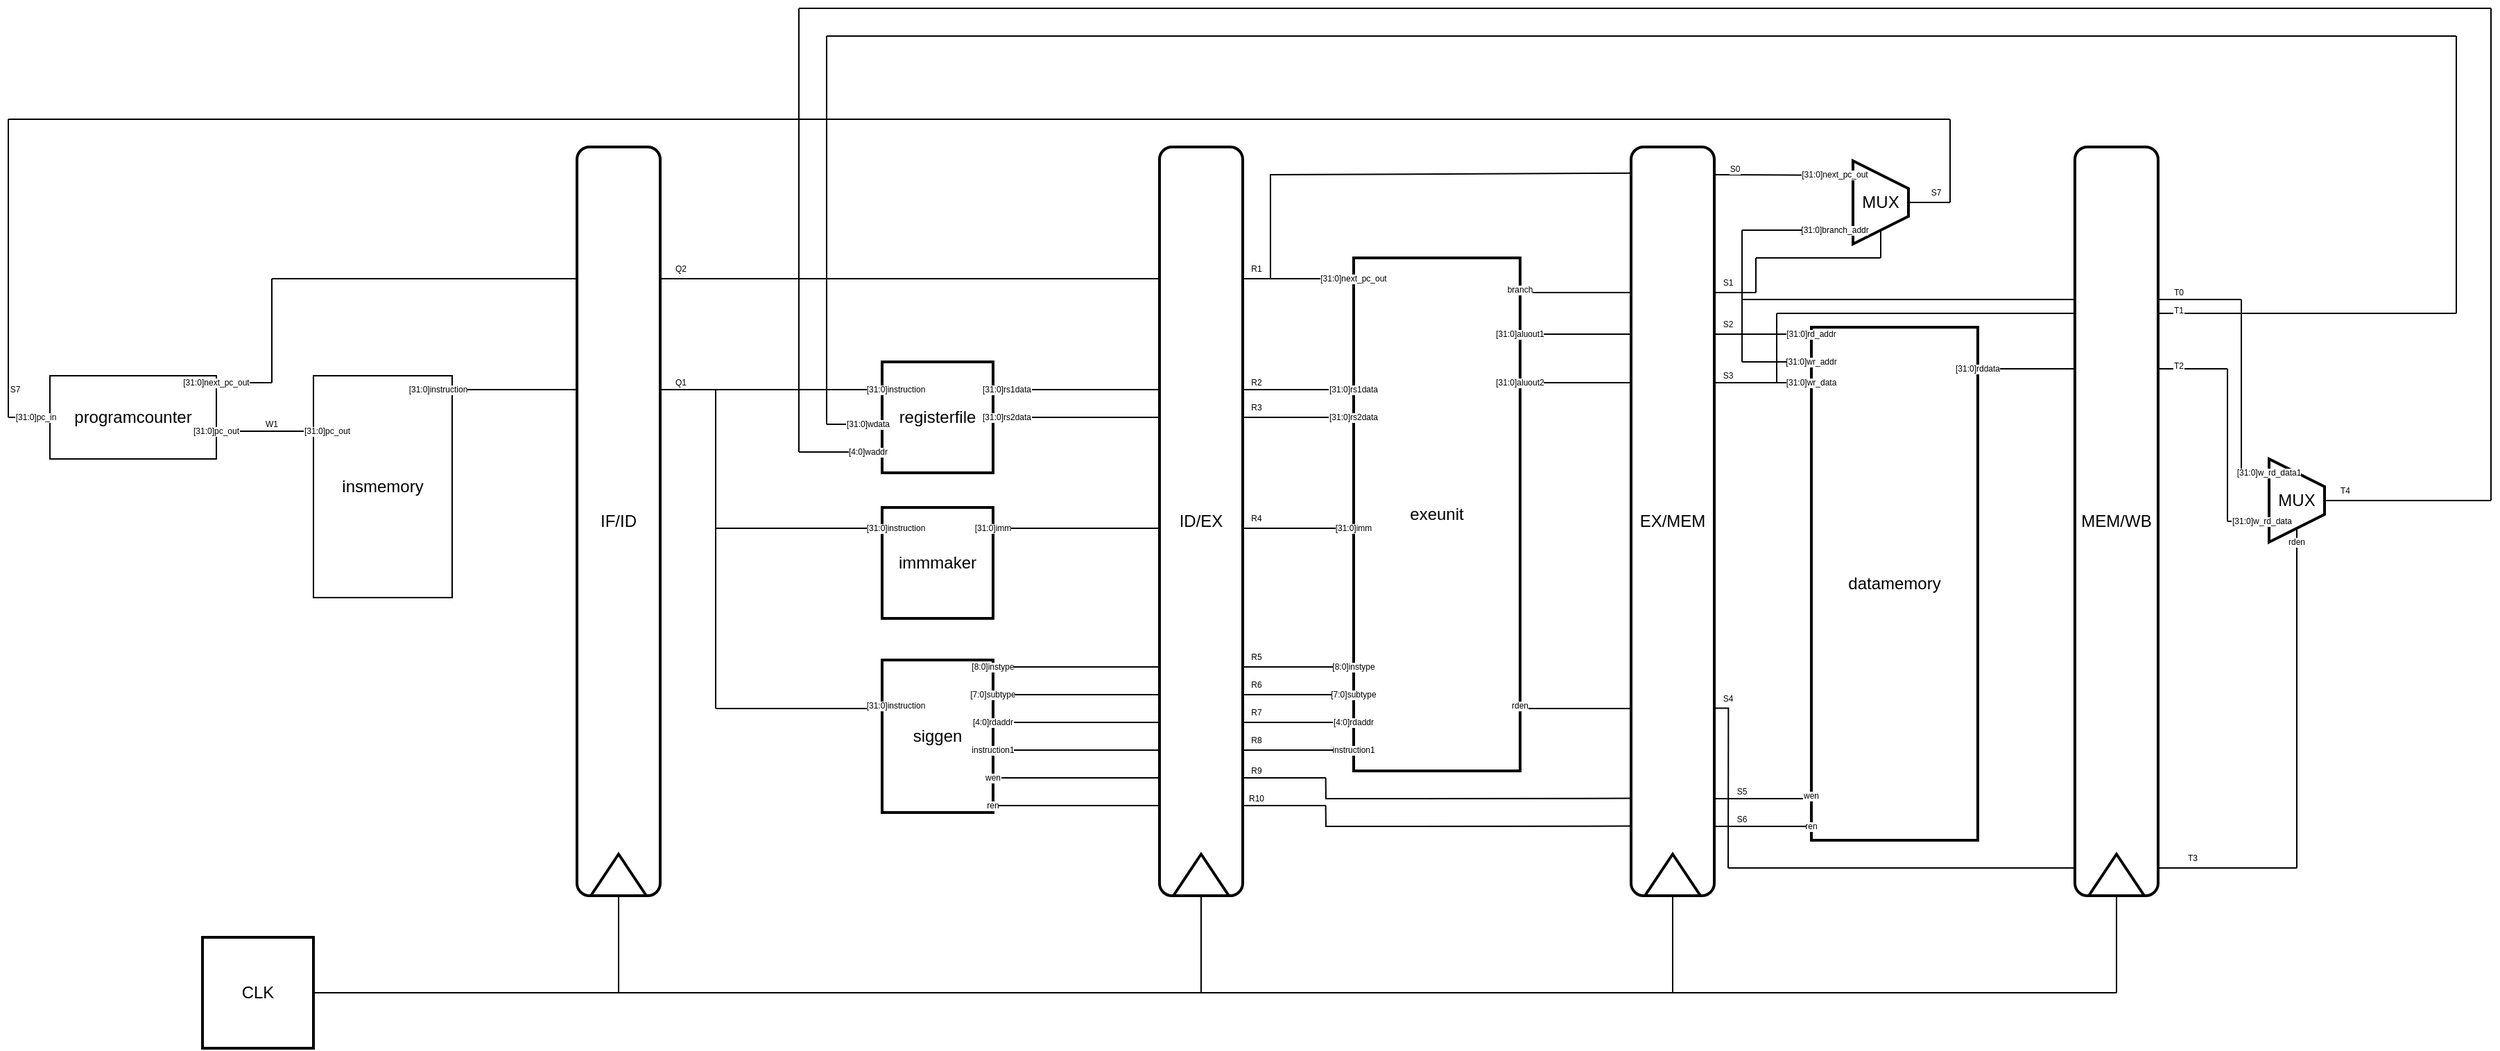 <mxfile version="20.7.4" type="device"><diagram id="2GiC504kd1G2Dmlm9Tv2" name="Page-1"><mxGraphModel dx="1728" dy="908" grid="1" gridSize="10" guides="1" tooltips="1" connect="1" arrows="1" fold="1" page="1" pageScale="1" pageWidth="827" pageHeight="1169" math="0" shadow="0"><root><mxCell id="0"/><mxCell id="1" parent="0"/><mxCell id="oEzFIMPD4CBRq6e0Za4C-1" value="programcounter" style="rounded=0;whiteSpace=wrap;html=1;" parent="1" vertex="1"><mxGeometry x="-480" y="525" width="120" height="60" as="geometry"/></mxCell><mxCell id="oEzFIMPD4CBRq6e0Za4C-5" value="insmemory" style="rounded=0;whiteSpace=wrap;html=1;" parent="1" vertex="1"><mxGeometry x="-290" y="525" width="100" height="160" as="geometry"/></mxCell><mxCell id="oEzFIMPD4CBRq6e0Za4C-10" value="" style="line;strokeWidth=1;html=1;" parent="1" vertex="1"><mxGeometry x="-40" y="530" width="160" height="10" as="geometry"/></mxCell><mxCell id="oEzFIMPD4CBRq6e0Za4C-23" value="" style="line;strokeWidth=1;html=1;" parent="1" vertex="1"><mxGeometry x="-360" y="560" width="70" height="10" as="geometry"/></mxCell><mxCell id="oEzFIMPD4CBRq6e0Za4C-24" value="" style="line;strokeWidth=1;html=1;" parent="1" vertex="1"><mxGeometry x="-190" y="530" width="90" height="10" as="geometry"/></mxCell><mxCell id="oEzFIMPD4CBRq6e0Za4C-27" value="" style="endArrow=none;html=1;rounded=0;fontFamily=Helvetica;fontSize=12;fontColor=default;entryX=0.25;entryY=0.5;entryDx=0;entryDy=0;entryPerimeter=0;exitX=0;exitY=0.5;exitDx=0;exitDy=0;exitPerimeter=0;" parent="1" source="oEzFIMPD4CBRq6e0Za4C-30" target="oEzFIMPD4CBRq6e0Za4C-10" edge="1"><mxGeometry width="50" height="50" relative="1" as="geometry"><mxPoint y="760" as="sourcePoint"/><mxPoint x="120" y="570" as="targetPoint"/><Array as="points"><mxPoint y="580"/></Array></mxGeometry></mxCell><mxCell id="oEzFIMPD4CBRq6e0Za4C-29" value="" style="line;strokeWidth=1;html=1;" parent="1" vertex="1"><mxGeometry y="630" width="120" height="10" as="geometry"/></mxCell><mxCell id="oEzFIMPD4CBRq6e0Za4C-30" value="" style="line;strokeWidth=1;html=1;" parent="1" vertex="1"><mxGeometry y="760" width="120" height="10" as="geometry"/></mxCell><mxCell id="oEzFIMPD4CBRq6e0Za4C-31" value="registerfile" style="whiteSpace=wrap;html=1;aspect=fixed;labelBackgroundColor=default;strokeColor=default;strokeWidth=2;fontFamily=Helvetica;fontSize=12;fontColor=default;fillColor=default;" parent="1" vertex="1"><mxGeometry x="120" y="515" width="80" height="80" as="geometry"/></mxCell><mxCell id="oEzFIMPD4CBRq6e0Za4C-32" value="immmaker" style="whiteSpace=wrap;html=1;aspect=fixed;labelBackgroundColor=default;strokeColor=default;strokeWidth=2;fontFamily=Helvetica;fontSize=12;fontColor=default;fillColor=default;" parent="1" vertex="1"><mxGeometry x="120" y="620" width="80" height="80" as="geometry"/></mxCell><mxCell id="oEzFIMPD4CBRq6e0Za4C-35" value="" style="line;strokeWidth=1;html=1;" parent="1" vertex="1"><mxGeometry x="200" y="530" width="120" height="10" as="geometry"/></mxCell><mxCell id="oEzFIMPD4CBRq6e0Za4C-36" value="" style="line;strokeWidth=1;html=1;" parent="1" vertex="1"><mxGeometry x="200" y="550" width="120" height="10" as="geometry"/></mxCell><mxCell id="oEzFIMPD4CBRq6e0Za4C-37" value="" style="line;strokeWidth=1;html=1;" parent="1" vertex="1"><mxGeometry x="200" y="630" width="120" height="10" as="geometry"/></mxCell><mxCell id="oEzFIMPD4CBRq6e0Za4C-38" value="" style="line;strokeWidth=1;html=1;" parent="1" vertex="1"><mxGeometry x="200" y="730" width="120" height="10" as="geometry"/></mxCell><mxCell id="oEzFIMPD4CBRq6e0Za4C-39" value="" style="line;strokeWidth=1;html=1;" parent="1" vertex="1"><mxGeometry x="200" y="750" width="120" height="10" as="geometry"/></mxCell><mxCell id="oEzFIMPD4CBRq6e0Za4C-40" value="" style="line;strokeWidth=1;html=1;" parent="1" vertex="1"><mxGeometry x="200" y="770" width="120" height="10" as="geometry"/></mxCell><mxCell id="oEzFIMPD4CBRq6e0Za4C-41" value="" style="line;strokeWidth=1;html=1;" parent="1" vertex="1"><mxGeometry x="200" y="790" width="120" height="10" as="geometry"/></mxCell><mxCell id="oEzFIMPD4CBRq6e0Za4C-42" value="" style="line;strokeWidth=1;html=1;" parent="1" vertex="1"><mxGeometry x="200" y="810" width="120" height="10" as="geometry"/></mxCell><mxCell id="oEzFIMPD4CBRq6e0Za4C-43" value="" style="line;strokeWidth=1;html=1;" parent="1" vertex="1"><mxGeometry x="200" y="830" width="120" height="10" as="geometry"/></mxCell><mxCell id="oEzFIMPD4CBRq6e0Za4C-44" value="siggen" style="rounded=0;whiteSpace=wrap;html=1;labelBackgroundColor=default;strokeColor=default;strokeWidth=2;fontFamily=Helvetica;fontSize=12;fontColor=default;fillColor=default;" parent="1" vertex="1"><mxGeometry x="120" y="730" width="80" height="110" as="geometry"/></mxCell><mxCell id="oEzFIMPD4CBRq6e0Za4C-45" value="" style="endArrow=none;html=1;rounded=0;fontFamily=Helvetica;fontSize=12;fontColor=default;entryX=0.25;entryY=0.5;entryDx=0;entryDy=0;entryPerimeter=0;" parent="1" edge="1"><mxGeometry x="0.733" y="60" width="50" height="50" relative="1" as="geometry"><mxPoint x="-320" y="530" as="sourcePoint"/><mxPoint x="-320" y="455" as="targetPoint"/><Array as="points"><mxPoint x="-320" y="500"/></Array><mxPoint as="offset"/></mxGeometry></mxCell><mxCell id="oEzFIMPD4CBRq6e0Za4C-48" value="" style="line;strokeWidth=1;html=1;labelBackgroundColor=default;strokeColor=default;fontFamily=Helvetica;fontSize=12;fontColor=default;fillColor=default;" parent="1" vertex="1"><mxGeometry x="-360" y="525" width="40" height="10" as="geometry"/></mxCell><mxCell id="oEzFIMPD4CBRq6e0Za4C-49" value="" style="line;strokeWidth=1;html=1;labelBackgroundColor=default;strokeColor=default;fontFamily=Helvetica;fontSize=12;fontColor=default;fillColor=default;" parent="1" vertex="1"><mxGeometry x="-320" y="450" width="220" height="10" as="geometry"/></mxCell><mxCell id="oEzFIMPD4CBRq6e0Za4C-50" value="IF/ID" style="rounded=1;whiteSpace=wrap;html=1;labelBackgroundColor=default;strokeColor=default;strokeWidth=2;fontFamily=Helvetica;fontSize=12;fontColor=default;fillColor=default;" parent="1" vertex="1"><mxGeometry x="-100" y="360" width="60" height="540" as="geometry"/></mxCell><mxCell id="oEzFIMPD4CBRq6e0Za4C-51" value="ID/EX" style="rounded=1;whiteSpace=wrap;html=1;labelBackgroundColor=default;strokeColor=default;strokeWidth=2;fontFamily=Helvetica;fontSize=12;fontColor=default;fillColor=default;" parent="1" vertex="1"><mxGeometry x="320" y="360" width="60" height="540" as="geometry"/></mxCell><mxCell id="oEzFIMPD4CBRq6e0Za4C-52" value="" style="line;strokeWidth=1;html=1;" parent="1" vertex="1"><mxGeometry x="-40" y="450" width="360" height="10" as="geometry"/></mxCell><mxCell id="oEzFIMPD4CBRq6e0Za4C-53" value="exeunit" style="rounded=0;whiteSpace=wrap;html=1;labelBackgroundColor=default;strokeColor=default;strokeWidth=2;fontFamily=Helvetica;fontSize=12;fontColor=default;fillColor=default;" parent="1" vertex="1"><mxGeometry x="460" y="440" width="120" height="370" as="geometry"/></mxCell><mxCell id="oEzFIMPD4CBRq6e0Za4C-54" value="" style="line;strokeWidth=1;html=1;labelBackgroundColor=default;strokeColor=default;fontFamily=Helvetica;fontSize=12;fontColor=default;fillColor=default;" parent="1" vertex="1"><mxGeometry x="380" y="530" width="80" height="10" as="geometry"/></mxCell><mxCell id="oEzFIMPD4CBRq6e0Za4C-55" value="" style="line;strokeWidth=1;html=1;labelBackgroundColor=default;strokeColor=default;fontFamily=Helvetica;fontSize=12;fontColor=default;fillColor=default;" parent="1" vertex="1"><mxGeometry x="380" y="550" width="80" height="10" as="geometry"/></mxCell><mxCell id="oEzFIMPD4CBRq6e0Za4C-56" value="" style="line;strokeWidth=1;html=1;labelBackgroundColor=default;strokeColor=default;fontFamily=Helvetica;fontSize=12;fontColor=default;fillColor=default;" parent="1" vertex="1"><mxGeometry x="380" y="630" width="80" height="10" as="geometry"/></mxCell><mxCell id="oEzFIMPD4CBRq6e0Za4C-57" value="" style="line;strokeWidth=1;html=1;labelBackgroundColor=default;strokeColor=default;fontFamily=Helvetica;fontSize=12;fontColor=default;fillColor=default;" parent="1" vertex="1"><mxGeometry x="380" y="730" width="80" height="10" as="geometry"/></mxCell><mxCell id="oEzFIMPD4CBRq6e0Za4C-58" value="" style="line;strokeWidth=1;html=1;labelBackgroundColor=default;strokeColor=default;fontFamily=Helvetica;fontSize=12;fontColor=default;fillColor=default;" parent="1" vertex="1"><mxGeometry x="380" y="750" width="80" height="10" as="geometry"/></mxCell><mxCell id="oEzFIMPD4CBRq6e0Za4C-59" value="" style="line;strokeWidth=1;html=1;labelBackgroundColor=default;strokeColor=default;fontFamily=Helvetica;fontSize=12;fontColor=default;fillColor=default;" parent="1" vertex="1"><mxGeometry x="380" y="770" width="80" height="10" as="geometry"/></mxCell><mxCell id="oEzFIMPD4CBRq6e0Za4C-60" value="" style="line;strokeWidth=1;html=1;labelBackgroundColor=default;strokeColor=default;fontFamily=Helvetica;fontSize=12;fontColor=default;fillColor=default;" parent="1" vertex="1"><mxGeometry x="380" y="790" width="80" height="10" as="geometry"/></mxCell><mxCell id="oEzFIMPD4CBRq6e0Za4C-79" value="" style="line;strokeWidth=1;html=1;labelBackgroundColor=default;strokeColor=default;fontFamily=Helvetica;fontSize=12;fontColor=default;fillColor=default;" parent="1" vertex="1"><mxGeometry x="380" y="450" width="80" height="10" as="geometry"/></mxCell><mxCell id="oEzFIMPD4CBRq6e0Za4C-80" value="" style="endArrow=none;html=1;rounded=0;fontFamily=Helvetica;fontSize=12;fontColor=default;exitX=0.25;exitY=0.5;exitDx=0;exitDy=0;exitPerimeter=0;entryX=-0.002;entryY=0.035;entryDx=0;entryDy=0;entryPerimeter=0;" parent="1" source="oEzFIMPD4CBRq6e0Za4C-79" target="oEzFIMPD4CBRq6e0Za4C-82" edge="1"><mxGeometry x="-0.067" y="10" width="50" height="50" relative="1" as="geometry"><mxPoint x="400" y="450" as="sourcePoint"/><mxPoint x="640" y="380" as="targetPoint"/><Array as="points"><mxPoint x="400" y="380"/></Array><mxPoint as="offset"/></mxGeometry></mxCell><mxCell id="oEzFIMPD4CBRq6e0Za4C-82" value="EX/MEM" style="rounded=1;whiteSpace=wrap;html=1;labelBackgroundColor=default;strokeColor=default;strokeWidth=2;fontFamily=Helvetica;fontSize=12;fontColor=default;fillColor=default;" parent="1" vertex="1"><mxGeometry x="660" y="360" width="60" height="540" as="geometry"/></mxCell><mxCell id="oEzFIMPD4CBRq6e0Za4C-83" value="" style="line;strokeWidth=1;html=1;labelBackgroundColor=default;strokeColor=default;fontFamily=Helvetica;fontSize=12;fontColor=default;fillColor=default;" parent="1" vertex="1"><mxGeometry x="580" y="460" width="80" height="10" as="geometry"/></mxCell><mxCell id="oEzFIMPD4CBRq6e0Za4C-84" value="" style="line;strokeWidth=1;html=1;labelBackgroundColor=default;strokeColor=default;fontFamily=Helvetica;fontSize=12;fontColor=default;fillColor=default;" parent="1" vertex="1"><mxGeometry x="580" y="490" width="80" height="10" as="geometry"/></mxCell><mxCell id="oEzFIMPD4CBRq6e0Za4C-85" value="" style="line;strokeWidth=1;html=1;labelBackgroundColor=default;strokeColor=default;fontFamily=Helvetica;fontSize=12;fontColor=default;fillColor=default;" parent="1" vertex="1"><mxGeometry x="580" y="525" width="80" height="10" as="geometry"/></mxCell><mxCell id="oEzFIMPD4CBRq6e0Za4C-86" value="" style="line;strokeWidth=1;html=1;labelBackgroundColor=default;strokeColor=default;fontFamily=Helvetica;fontSize=12;fontColor=default;fillColor=default;" parent="1" vertex="1"><mxGeometry x="580" y="760" width="80" height="10" as="geometry"/></mxCell><mxCell id="oEzFIMPD4CBRq6e0Za4C-87" value="datamemory" style="rounded=0;whiteSpace=wrap;html=1;labelBackgroundColor=default;strokeColor=default;strokeWidth=2;fontFamily=Helvetica;fontSize=12;fontColor=default;fillColor=default;" parent="1" vertex="1"><mxGeometry x="790" y="490" width="120" height="370" as="geometry"/></mxCell><mxCell id="oEzFIMPD4CBRq6e0Za4C-91" value="" style="edgeStyle=none;shape=connector;rounded=0;orthogonalLoop=1;jettySize=auto;html=1;labelBackgroundColor=default;strokeColor=default;fontFamily=Helvetica;fontSize=12;fontColor=default;endArrow=none;exitX=0.997;exitY=0.5;exitDx=0;exitDy=0;exitPerimeter=0;entryX=0;entryY=0.87;entryDx=0;entryDy=0;entryPerimeter=0;" parent="1" source="oEzFIMPD4CBRq6e0Za4C-90" target="oEzFIMPD4CBRq6e0Za4C-82" edge="1"><mxGeometry relative="1" as="geometry"><mxPoint x="480" y="840" as="targetPoint"/><Array as="points"><mxPoint x="440" y="830"/></Array></mxGeometry></mxCell><mxCell id="oEzFIMPD4CBRq6e0Za4C-90" value="" style="line;strokeWidth=1;html=1;" parent="1" vertex="1"><mxGeometry x="380" y="810" width="60" height="10" as="geometry"/></mxCell><mxCell id="oEzFIMPD4CBRq6e0Za4C-94" value="" style="edgeStyle=none;shape=connector;rounded=0;orthogonalLoop=1;jettySize=auto;html=1;labelBackgroundColor=default;strokeColor=default;fontFamily=Helvetica;fontSize=12;fontColor=default;endArrow=none;exitX=0.997;exitY=0.5;exitDx=0;exitDy=0;exitPerimeter=0;entryX=0;entryY=0.87;entryDx=0;entryDy=0;entryPerimeter=0;" parent="1" source="oEzFIMPD4CBRq6e0Za4C-95" edge="1"><mxGeometry relative="1" as="geometry"><mxPoint x="660" y="849.8" as="targetPoint"/><Array as="points"><mxPoint x="440" y="850"/></Array></mxGeometry></mxCell><mxCell id="oEzFIMPD4CBRq6e0Za4C-95" value="" style="line;strokeWidth=1;html=1;" parent="1" vertex="1"><mxGeometry x="380" y="830" width="60" height="10" as="geometry"/></mxCell><mxCell id="oEzFIMPD4CBRq6e0Za4C-97" value="" style="edgeStyle=none;shape=connector;rounded=0;orthogonalLoop=1;jettySize=auto;html=1;labelBackgroundColor=default;strokeColor=default;fontFamily=Helvetica;fontSize=12;fontColor=default;endArrow=none;" parent="1" edge="1"><mxGeometry relative="1" as="geometry"><mxPoint x="720" y="830" as="sourcePoint"/><mxPoint x="790" y="830" as="targetPoint"/><Array as="points"><mxPoint x="730.18" y="830"/></Array></mxGeometry></mxCell><mxCell id="oEzFIMPD4CBRq6e0Za4C-98" value="" style="edgeStyle=none;shape=connector;rounded=0;orthogonalLoop=1;jettySize=auto;html=1;labelBackgroundColor=default;strokeColor=default;fontFamily=Helvetica;fontSize=12;fontColor=default;endArrow=none;" parent="1" edge="1"><mxGeometry relative="1" as="geometry"><mxPoint x="720" y="850" as="sourcePoint"/><mxPoint x="790" y="850" as="targetPoint"/><Array as="points"><mxPoint x="730.18" y="850"/></Array></mxGeometry></mxCell><mxCell id="oEzFIMPD4CBRq6e0Za4C-101" value="MUX" style="shape=trapezoid;perimeter=trapezoidPerimeter;whiteSpace=wrap;html=1;fixedSize=1;labelBackgroundColor=default;strokeColor=default;strokeWidth=2;fontFamily=Helvetica;fontSize=12;fontColor=default;fillColor=default;flipV=0;flipH=1;direction=north;" parent="1" vertex="1"><mxGeometry x="820" y="370" width="40" height="60" as="geometry"/></mxCell><mxCell id="oEzFIMPD4CBRq6e0Za4C-103" value="" style="endArrow=none;html=1;rounded=0;fontFamily=Helvetica;fontSize=12;fontColor=default;entryX=0.25;entryY=0.5;entryDx=0;entryDy=0;entryPerimeter=0;" parent="1" edge="1"><mxGeometry width="50" height="50" relative="1" as="geometry"><mxPoint x="580" y="665" as="sourcePoint"/><mxPoint x="580" y="590" as="targetPoint"/><Array as="points"><mxPoint x="580" y="635"/></Array></mxGeometry></mxCell><mxCell id="oEzFIMPD4CBRq6e0Za4C-104" value="" style="endArrow=none;html=1;rounded=0;labelBackgroundColor=default;strokeColor=default;fontFamily=Helvetica;fontSize=12;fontColor=default;shape=connector;entryX=0.825;entryY=1.002;entryDx=0;entryDy=0;entryPerimeter=0;" parent="1" target="oEzFIMPD4CBRq6e0Za4C-101" edge="1"><mxGeometry width="50" height="50" relative="1" as="geometry"><mxPoint x="720" y="380" as="sourcePoint"/><mxPoint x="770" y="330" as="targetPoint"/></mxGeometry></mxCell><mxCell id="oEzFIMPD4CBRq6e0Za4C-108" value="" style="line;strokeWidth=1;html=1;labelBackgroundColor=default;strokeColor=default;fontFamily=Helvetica;fontSize=12;fontColor=default;fillColor=default;" parent="1" vertex="1"><mxGeometry x="720" y="460" width="30" height="10" as="geometry"/></mxCell><mxCell id="oEzFIMPD4CBRq6e0Za4C-109" value="" style="line;strokeWidth=1;direction=south;html=1;labelBackgroundColor=default;strokeColor=default;fontFamily=Helvetica;fontSize=12;fontColor=default;fillColor=default;" parent="1" vertex="1"><mxGeometry x="745" y="440" width="10" height="25" as="geometry"/></mxCell><mxCell id="oEzFIMPD4CBRq6e0Za4C-110" value="" style="line;strokeWidth=1;html=1;labelBackgroundColor=default;strokeColor=default;fontFamily=Helvetica;fontSize=12;fontColor=default;fillColor=default;" parent="1" vertex="1"><mxGeometry x="750" y="435" width="90" height="10" as="geometry"/></mxCell><mxCell id="oEzFIMPD4CBRq6e0Za4C-111" value="" style="line;strokeWidth=1;direction=south;html=1;labelBackgroundColor=default;strokeColor=default;fontFamily=Helvetica;fontSize=12;fontColor=default;fillColor=default;" parent="1" vertex="1"><mxGeometry x="835" y="420" width="10" height="20" as="geometry"/></mxCell><mxCell id="oEzFIMPD4CBRq6e0Za4C-112" value="" style="line;strokeWidth=1;html=1;labelBackgroundColor=default;strokeColor=default;fontFamily=Helvetica;fontSize=12;fontColor=default;fillColor=default;" parent="1" vertex="1"><mxGeometry x="720" y="490" width="20" height="10" as="geometry"/></mxCell><mxCell id="oEzFIMPD4CBRq6e0Za4C-113" value="" style="line;strokeWidth=1;direction=south;html=1;labelBackgroundColor=default;strokeColor=default;fontFamily=Helvetica;fontSize=12;fontColor=default;fillColor=default;" parent="1" vertex="1"><mxGeometry x="735" y="420" width="10" height="75" as="geometry"/></mxCell><mxCell id="oEzFIMPD4CBRq6e0Za4C-114" value="" style="line;strokeWidth=1;html=1;labelBackgroundColor=default;strokeColor=default;fontFamily=Helvetica;fontSize=12;fontColor=default;fillColor=default;" parent="1" vertex="1"><mxGeometry x="740" y="415" width="80" height="10" as="geometry"/></mxCell><mxCell id="oEzFIMPD4CBRq6e0Za4C-116" value="" style="line;strokeWidth=1;html=1;labelBackgroundColor=default;strokeColor=default;fontFamily=Helvetica;fontSize=12;fontColor=default;fillColor=default;" parent="1" vertex="1"><mxGeometry x="860" y="395" width="30" height="10" as="geometry"/></mxCell><mxCell id="oEzFIMPD4CBRq6e0Za4C-117" value="" style="line;strokeWidth=1;direction=south;html=1;labelBackgroundColor=default;strokeColor=default;fontFamily=Helvetica;fontSize=12;fontColor=default;fillColor=default;" parent="1" vertex="1"><mxGeometry x="885" y="340" width="10" height="60" as="geometry"/></mxCell><mxCell id="oEzFIMPD4CBRq6e0Za4C-118" value="" style="line;strokeWidth=1;html=1;labelBackgroundColor=default;strokeColor=default;fontFamily=Helvetica;fontSize=12;fontColor=default;fillColor=default;" parent="1" vertex="1"><mxGeometry x="-510" y="335" width="1400" height="10" as="geometry"/></mxCell><mxCell id="oEzFIMPD4CBRq6e0Za4C-119" value="" style="line;strokeWidth=1;direction=south;html=1;labelBackgroundColor=default;strokeColor=default;fontFamily=Helvetica;fontSize=12;fontColor=default;fillColor=default;" parent="1" vertex="1"><mxGeometry x="-515" y="340" width="10" height="215" as="geometry"/></mxCell><mxCell id="oEzFIMPD4CBRq6e0Za4C-120" value="" style="line;strokeWidth=1;html=1;labelBackgroundColor=default;strokeColor=default;fontFamily=Helvetica;fontSize=12;fontColor=default;fillColor=default;" parent="1" vertex="1"><mxGeometry x="-510" y="550" width="30" height="10" as="geometry"/></mxCell><mxCell id="oEzFIMPD4CBRq6e0Za4C-121" value="" style="line;strokeWidth=1;html=1;labelBackgroundColor=default;strokeColor=default;fontFamily=Helvetica;fontSize=12;fontColor=default;fillColor=default;" parent="1" vertex="1"><mxGeometry x="740" y="490" width="50" height="10" as="geometry"/></mxCell><mxCell id="oEzFIMPD4CBRq6e0Za4C-124" value="MEM/WB" style="rounded=1;whiteSpace=wrap;html=1;labelBackgroundColor=default;strokeColor=default;strokeWidth=2;fontFamily=Helvetica;fontSize=12;fontColor=default;fillColor=default;" parent="1" vertex="1"><mxGeometry x="980" y="360" width="60" height="540" as="geometry"/></mxCell><mxCell id="oEzFIMPD4CBRq6e0Za4C-125" value="" style="line;strokeWidth=1;html=1;labelBackgroundColor=default;strokeColor=default;fontFamily=Helvetica;fontSize=12;fontColor=default;fillColor=default;" parent="1" vertex="1"><mxGeometry x="740" y="465" width="240" height="10" as="geometry"/></mxCell><mxCell id="oEzFIMPD4CBRq6e0Za4C-126" value="" style="line;strokeWidth=1;direction=south;html=1;labelBackgroundColor=default;strokeColor=default;fontFamily=Helvetica;fontSize=12;fontColor=default;fillColor=default;" parent="1" vertex="1"><mxGeometry x="760" y="480" width="10" height="50" as="geometry"/></mxCell><mxCell id="oEzFIMPD4CBRq6e0Za4C-127" value="" style="line;strokeWidth=1;html=1;labelBackgroundColor=default;strokeColor=default;fontFamily=Helvetica;fontSize=12;fontColor=default;fillColor=default;" parent="1" vertex="1"><mxGeometry x="765" y="475" width="215" height="10" as="geometry"/></mxCell><mxCell id="oEzFIMPD4CBRq6e0Za4C-128" value="" style="line;strokeWidth=1;html=1;labelBackgroundColor=default;strokeColor=default;fontFamily=Helvetica;fontSize=12;fontColor=default;fillColor=default;" parent="1" vertex="1"><mxGeometry x="910" y="515" width="70" height="10" as="geometry"/></mxCell><mxCell id="oEzFIMPD4CBRq6e0Za4C-129" value="" style="edgeStyle=none;shape=connector;rounded=0;orthogonalLoop=1;jettySize=auto;html=1;labelBackgroundColor=default;strokeColor=default;fontFamily=Helvetica;fontSize=12;fontColor=default;endArrow=none;" parent="1" edge="1"><mxGeometry relative="1" as="geometry"><mxPoint x="720" y="764.71" as="sourcePoint"/><mxPoint x="730" y="880" as="targetPoint"/><Array as="points"><mxPoint x="730.18" y="764.71"/></Array></mxGeometry></mxCell><mxCell id="oEzFIMPD4CBRq6e0Za4C-130" value="" style="edgeStyle=none;shape=connector;rounded=0;orthogonalLoop=1;jettySize=auto;html=1;labelBackgroundColor=default;strokeColor=default;fontFamily=Helvetica;fontSize=12;fontColor=default;endArrow=none;entryX=0;entryY=0.963;entryDx=0;entryDy=0;entryPerimeter=0;" parent="1" target="oEzFIMPD4CBRq6e0Za4C-124" edge="1"><mxGeometry relative="1" as="geometry"><mxPoint x="729.91" y="880.0" as="sourcePoint"/><mxPoint x="900" y="880" as="targetPoint"/><Array as="points"><mxPoint x="740.09" y="880"/></Array></mxGeometry></mxCell><mxCell id="oEzFIMPD4CBRq6e0Za4C-131" value="MUX" style="shape=trapezoid;perimeter=trapezoidPerimeter;whiteSpace=wrap;html=1;fixedSize=1;labelBackgroundColor=default;strokeColor=default;strokeWidth=2;fontFamily=Helvetica;fontSize=12;fontColor=default;fillColor=default;flipV=0;flipH=1;direction=north;" parent="1" vertex="1"><mxGeometry x="1120" y="585" width="40" height="60" as="geometry"/></mxCell><mxCell id="oEzFIMPD4CBRq6e0Za4C-132" value="" style="line;strokeWidth=1;html=1;labelBackgroundColor=default;strokeColor=default;fontFamily=Helvetica;fontSize=12;fontColor=default;fillColor=default;" parent="1" vertex="1"><mxGeometry x="1040" y="875" width="100" height="10" as="geometry"/></mxCell><mxCell id="oEzFIMPD4CBRq6e0Za4C-133" value="" style="line;strokeWidth=1;direction=south;html=1;labelBackgroundColor=default;strokeColor=default;fontFamily=Helvetica;fontSize=12;fontColor=default;fillColor=default;" parent="1" vertex="1"><mxGeometry x="1135" y="635" width="10" height="245" as="geometry"/></mxCell><mxCell id="oEzFIMPD4CBRq6e0Za4C-134" value="" style="line;strokeWidth=1;html=1;labelBackgroundColor=default;strokeColor=default;fontFamily=Helvetica;fontSize=12;fontColor=default;fillColor=default;" parent="1" vertex="1"><mxGeometry x="1040" y="475" width="215" height="10" as="geometry"/></mxCell><mxCell id="oEzFIMPD4CBRq6e0Za4C-135" value="" style="line;strokeWidth=1;direction=south;html=1;labelBackgroundColor=default;strokeColor=default;fontFamily=Helvetica;fontSize=12;fontColor=default;fillColor=default;" parent="1" vertex="1"><mxGeometry x="1250" y="280" width="10" height="200" as="geometry"/></mxCell><mxCell id="oEzFIMPD4CBRq6e0Za4C-136" value="" style="line;strokeWidth=1;html=1;labelBackgroundColor=default;strokeColor=default;fontFamily=Helvetica;fontSize=12;fontColor=default;fillColor=default;" parent="1" vertex="1"><mxGeometry x="80" y="275" width="1175" height="10" as="geometry"/></mxCell><mxCell id="oEzFIMPD4CBRq6e0Za4C-137" value="" style="line;strokeWidth=1;direction=south;html=1;labelBackgroundColor=default;strokeColor=default;fontFamily=Helvetica;fontSize=12;fontColor=default;fillColor=default;" parent="1" vertex="1"><mxGeometry x="75" y="280" width="10" height="280" as="geometry"/></mxCell><mxCell id="oEzFIMPD4CBRq6e0Za4C-138" value="" style="line;strokeWidth=1;html=1;labelBackgroundColor=default;strokeColor=default;fontFamily=Helvetica;fontSize=12;fontColor=default;fillColor=default;" parent="1" vertex="1"><mxGeometry x="80" y="555" width="40" height="10" as="geometry"/></mxCell><mxCell id="oEzFIMPD4CBRq6e0Za4C-139" value="" style="line;strokeWidth=1;html=1;labelBackgroundColor=default;strokeColor=default;fontFamily=Helvetica;fontSize=12;fontColor=default;fillColor=default;" parent="1" vertex="1"><mxGeometry x="1040" y="515" width="50" height="10" as="geometry"/></mxCell><mxCell id="oEzFIMPD4CBRq6e0Za4C-140" value="" style="line;strokeWidth=1;direction=south;html=1;labelBackgroundColor=default;strokeColor=default;fontFamily=Helvetica;fontSize=12;fontColor=default;fillColor=default;" parent="1" vertex="1"><mxGeometry x="1085" y="520" width="10" height="110" as="geometry"/></mxCell><mxCell id="oEzFIMPD4CBRq6e0Za4C-141" value="" style="line;strokeWidth=1;html=1;labelBackgroundColor=default;strokeColor=default;fontFamily=Helvetica;fontSize=12;fontColor=default;fillColor=default;" parent="1" vertex="1"><mxGeometry x="1090" y="625" width="30" height="10" as="geometry"/></mxCell><mxCell id="oEzFIMPD4CBRq6e0Za4C-142" value="" style="line;strokeWidth=1;html=1;labelBackgroundColor=default;strokeColor=default;fontFamily=Helvetica;fontSize=12;fontColor=default;fillColor=default;" parent="1" vertex="1"><mxGeometry x="1040" y="465" width="60" height="10" as="geometry"/></mxCell><mxCell id="oEzFIMPD4CBRq6e0Za4C-143" value="" style="line;strokeWidth=1;direction=south;html=1;labelBackgroundColor=default;strokeColor=default;fontFamily=Helvetica;fontSize=12;fontColor=default;fillColor=default;" parent="1" vertex="1"><mxGeometry x="1095" y="470" width="10" height="125" as="geometry"/></mxCell><mxCell id="oEzFIMPD4CBRq6e0Za4C-144" value="" style="line;strokeWidth=1;html=1;labelBackgroundColor=default;strokeColor=default;fontFamily=Helvetica;fontSize=12;fontColor=default;fillColor=default;" parent="1" vertex="1"><mxGeometry x="1100" y="590" width="20" height="10" as="geometry"/></mxCell><mxCell id="oEzFIMPD4CBRq6e0Za4C-145" value="" style="line;strokeWidth=1;html=1;labelBackgroundColor=default;strokeColor=default;fontFamily=Helvetica;fontSize=12;fontColor=default;fillColor=default;" parent="1" vertex="1"><mxGeometry x="1160" y="610" width="120" height="10" as="geometry"/></mxCell><mxCell id="oEzFIMPD4CBRq6e0Za4C-146" value="" style="line;strokeWidth=1;direction=south;html=1;labelBackgroundColor=default;strokeColor=default;fontFamily=Helvetica;fontSize=12;fontColor=default;fillColor=default;" parent="1" vertex="1"><mxGeometry x="1275" y="260" width="10" height="355" as="geometry"/></mxCell><mxCell id="oEzFIMPD4CBRq6e0Za4C-147" value="" style="line;strokeWidth=1;html=1;labelBackgroundColor=default;strokeColor=default;fontFamily=Helvetica;fontSize=12;fontColor=default;fillColor=default;" parent="1" vertex="1"><mxGeometry x="60" y="255" width="1220" height="10" as="geometry"/></mxCell><mxCell id="oEzFIMPD4CBRq6e0Za4C-148" value="" style="line;strokeWidth=1;direction=south;html=1;labelBackgroundColor=default;strokeColor=default;fontFamily=Helvetica;fontSize=12;fontColor=default;fillColor=default;" parent="1" vertex="1"><mxGeometry x="55" y="260" width="10" height="320" as="geometry"/></mxCell><mxCell id="oEzFIMPD4CBRq6e0Za4C-149" value="" style="line;strokeWidth=1;html=1;labelBackgroundColor=default;strokeColor=default;fontFamily=Helvetica;fontSize=12;fontColor=default;fillColor=default;" parent="1" vertex="1"><mxGeometry x="60" y="575" width="60" height="10" as="geometry"/></mxCell><mxCell id="oEzFIMPD4CBRq6e0Za4C-151" value="" style="triangle;whiteSpace=wrap;html=1;labelBackgroundColor=default;strokeColor=default;strokeWidth=2;fontFamily=Helvetica;fontSize=12;fontColor=default;fillColor=default;direction=north;" parent="1" vertex="1"><mxGeometry x="-90" y="870" width="40" height="30" as="geometry"/></mxCell><mxCell id="oEzFIMPD4CBRq6e0Za4C-152" value="" style="triangle;whiteSpace=wrap;html=1;labelBackgroundColor=default;strokeColor=default;strokeWidth=2;fontFamily=Helvetica;fontSize=12;fontColor=default;fillColor=default;direction=north;" parent="1" vertex="1"><mxGeometry x="330" y="870" width="40" height="30" as="geometry"/></mxCell><mxCell id="oEzFIMPD4CBRq6e0Za4C-153" value="" style="triangle;whiteSpace=wrap;html=1;labelBackgroundColor=default;strokeColor=default;strokeWidth=2;fontFamily=Helvetica;fontSize=12;fontColor=default;fillColor=default;direction=north;" parent="1" vertex="1"><mxGeometry x="670" y="870" width="40" height="30" as="geometry"/></mxCell><mxCell id="oEzFIMPD4CBRq6e0Za4C-154" value="" style="triangle;whiteSpace=wrap;html=1;labelBackgroundColor=default;strokeColor=default;strokeWidth=2;fontFamily=Helvetica;fontSize=12;fontColor=default;fillColor=default;direction=north;" parent="1" vertex="1"><mxGeometry x="990" y="870" width="40" height="30" as="geometry"/></mxCell><mxCell id="oEzFIMPD4CBRq6e0Za4C-156" value="[31:0]instruction" style="text;html=1;strokeColor=none;fillColor=none;align=center;verticalAlign=middle;whiteSpace=wrap;rounded=0;labelBackgroundColor=default;strokeWidth=2;fontFamily=Helvetica;fontSize=6;fontColor=default;" parent="1" vertex="1"><mxGeometry x="-220" y="527.5" width="40" height="15" as="geometry"/></mxCell><mxCell id="oEzFIMPD4CBRq6e0Za4C-157" value="[31:0]pc_out" style="text;html=1;strokeColor=none;fillColor=none;align=center;verticalAlign=middle;whiteSpace=wrap;rounded=0;labelBackgroundColor=default;strokeWidth=1;fontFamily=Helvetica;fontSize=6;fontColor=default;" parent="1" vertex="1"><mxGeometry x="-300" y="555" width="40" height="20" as="geometry"/></mxCell><mxCell id="oEzFIMPD4CBRq6e0Za4C-158" value="[31:0]instruction" style="text;html=1;strokeColor=none;fillColor=none;align=center;verticalAlign=middle;whiteSpace=wrap;rounded=0;labelBackgroundColor=default;strokeWidth=2;fontFamily=Helvetica;fontSize=6;fontColor=default;" parent="1" vertex="1"><mxGeometry x="110" y="527.5" width="40" height="15" as="geometry"/></mxCell><mxCell id="oEzFIMPD4CBRq6e0Za4C-159" value="[31:0]instruction" style="text;html=1;strokeColor=none;fillColor=none;align=center;verticalAlign=middle;whiteSpace=wrap;rounded=0;labelBackgroundColor=default;strokeWidth=2;fontFamily=Helvetica;fontSize=6;fontColor=default;" parent="1" vertex="1"><mxGeometry x="110" y="627.5" width="40" height="15" as="geometry"/></mxCell><mxCell id="oEzFIMPD4CBRq6e0Za4C-160" value="[31:0]instruction" style="text;html=1;strokeColor=none;fillColor=none;align=center;verticalAlign=middle;whiteSpace=wrap;rounded=0;labelBackgroundColor=default;strokeWidth=2;fontFamily=Helvetica;fontSize=6;fontColor=default;" parent="1" vertex="1"><mxGeometry x="110" y="755" width="40" height="15" as="geometry"/></mxCell><mxCell id="oEzFIMPD4CBRq6e0Za4C-161" value="[31:0]rs1data" style="text;html=1;strokeColor=none;fillColor=none;align=center;verticalAlign=middle;whiteSpace=wrap;rounded=0;labelBackgroundColor=default;strokeWidth=2;fontFamily=Helvetica;fontSize=6;fontColor=default;" parent="1" vertex="1"><mxGeometry x="190" y="527.5" width="40" height="15" as="geometry"/></mxCell><mxCell id="oEzFIMPD4CBRq6e0Za4C-162" value="[31:0]rs2data" style="text;html=1;strokeColor=none;fillColor=none;align=center;verticalAlign=middle;whiteSpace=wrap;rounded=0;labelBackgroundColor=default;strokeWidth=2;fontFamily=Helvetica;fontSize=6;fontColor=default;" parent="1" vertex="1"><mxGeometry x="190" y="547.5" width="40" height="15" as="geometry"/></mxCell><mxCell id="oEzFIMPD4CBRq6e0Za4C-163" value="[31:0]imm" style="text;html=1;strokeColor=none;fillColor=none;align=center;verticalAlign=middle;whiteSpace=wrap;rounded=0;labelBackgroundColor=default;strokeWidth=2;fontFamily=Helvetica;fontSize=6;fontColor=default;" parent="1" vertex="1"><mxGeometry x="180" y="627.5" width="40" height="15" as="geometry"/></mxCell><mxCell id="oEzFIMPD4CBRq6e0Za4C-164" value="[31:0]rs1data" style="text;html=1;strokeColor=none;fillColor=none;align=center;verticalAlign=middle;whiteSpace=wrap;rounded=0;labelBackgroundColor=default;strokeWidth=2;fontFamily=Helvetica;fontSize=6;fontColor=default;" parent="1" vertex="1"><mxGeometry x="440" y="527.5" width="40" height="15" as="geometry"/></mxCell><mxCell id="oEzFIMPD4CBRq6e0Za4C-165" value="[31:0]rs2data" style="text;html=1;strokeColor=none;fillColor=none;align=center;verticalAlign=middle;whiteSpace=wrap;rounded=0;labelBackgroundColor=default;strokeWidth=2;fontFamily=Helvetica;fontSize=6;fontColor=default;" parent="1" vertex="1"><mxGeometry x="440" y="547.5" width="40" height="15" as="geometry"/></mxCell><mxCell id="oEzFIMPD4CBRq6e0Za4C-166" value="[31:0]imm" style="text;html=1;strokeColor=none;fillColor=none;align=center;verticalAlign=middle;whiteSpace=wrap;rounded=0;labelBackgroundColor=default;strokeWidth=2;fontFamily=Helvetica;fontSize=6;fontColor=default;" parent="1" vertex="1"><mxGeometry x="440" y="627.5" width="40" height="15" as="geometry"/></mxCell><mxCell id="oEzFIMPD4CBRq6e0Za4C-167" value="[8:0]instype" style="text;html=1;strokeColor=none;fillColor=none;align=center;verticalAlign=middle;whiteSpace=wrap;rounded=0;labelBackgroundColor=default;strokeWidth=2;fontFamily=Helvetica;fontSize=6;fontColor=default;" parent="1" vertex="1"><mxGeometry x="180" y="727.5" width="40" height="15" as="geometry"/></mxCell><mxCell id="oEzFIMPD4CBRq6e0Za4C-168" value="[7:0]subtype" style="text;html=1;strokeColor=none;fillColor=none;align=center;verticalAlign=middle;whiteSpace=wrap;rounded=0;labelBackgroundColor=default;strokeWidth=2;fontFamily=Helvetica;fontSize=6;fontColor=default;" parent="1" vertex="1"><mxGeometry x="180" y="747.5" width="40" height="15" as="geometry"/></mxCell><mxCell id="oEzFIMPD4CBRq6e0Za4C-169" value="[4:0]rdaddr" style="text;html=1;strokeColor=none;fillColor=none;align=center;verticalAlign=middle;whiteSpace=wrap;rounded=0;labelBackgroundColor=default;strokeWidth=2;fontFamily=Helvetica;fontSize=6;fontColor=default;" parent="1" vertex="1"><mxGeometry x="180" y="767.5" width="40" height="15" as="geometry"/></mxCell><mxCell id="oEzFIMPD4CBRq6e0Za4C-170" value="instruction1" style="text;html=1;strokeColor=none;fillColor=none;align=center;verticalAlign=middle;whiteSpace=wrap;rounded=0;labelBackgroundColor=default;strokeWidth=2;fontFamily=Helvetica;fontSize=6;fontColor=default;" parent="1" vertex="1"><mxGeometry x="180" y="787.5" width="40" height="15" as="geometry"/></mxCell><mxCell id="oEzFIMPD4CBRq6e0Za4C-171" value="wen" style="text;html=1;strokeColor=none;fillColor=none;align=center;verticalAlign=middle;whiteSpace=wrap;rounded=0;labelBackgroundColor=default;strokeWidth=2;fontFamily=Helvetica;fontSize=6;fontColor=default;" parent="1" vertex="1"><mxGeometry x="180" y="807.5" width="40" height="15" as="geometry"/></mxCell><mxCell id="oEzFIMPD4CBRq6e0Za4C-172" value="ren" style="text;html=1;strokeColor=none;fillColor=none;align=center;verticalAlign=middle;whiteSpace=wrap;rounded=0;labelBackgroundColor=default;strokeWidth=2;fontFamily=Helvetica;fontSize=6;fontColor=default;" parent="1" vertex="1"><mxGeometry x="180" y="827.5" width="40" height="15" as="geometry"/></mxCell><mxCell id="oEzFIMPD4CBRq6e0Za4C-173" value="[8:0]instype" style="text;html=1;strokeColor=none;fillColor=none;align=center;verticalAlign=middle;whiteSpace=wrap;rounded=0;labelBackgroundColor=default;strokeWidth=2;fontFamily=Helvetica;fontSize=6;fontColor=default;" parent="1" vertex="1"><mxGeometry x="440" y="727.5" width="40" height="15" as="geometry"/></mxCell><mxCell id="oEzFIMPD4CBRq6e0Za4C-174" value="[7:0]subtype" style="text;html=1;strokeColor=none;fillColor=none;align=center;verticalAlign=middle;whiteSpace=wrap;rounded=0;labelBackgroundColor=default;strokeWidth=2;fontFamily=Helvetica;fontSize=6;fontColor=default;" parent="1" vertex="1"><mxGeometry x="440" y="747.5" width="40" height="15" as="geometry"/></mxCell><mxCell id="oEzFIMPD4CBRq6e0Za4C-175" value="[4:0]rdaddr" style="text;html=1;strokeColor=none;fillColor=none;align=center;verticalAlign=middle;whiteSpace=wrap;rounded=0;labelBackgroundColor=default;strokeWidth=2;fontFamily=Helvetica;fontSize=6;fontColor=default;" parent="1" vertex="1"><mxGeometry x="440" y="767.5" width="40" height="15" as="geometry"/></mxCell><mxCell id="oEzFIMPD4CBRq6e0Za4C-176" value="instruction1" style="text;html=1;strokeColor=none;fillColor=none;align=center;verticalAlign=middle;whiteSpace=wrap;rounded=0;labelBackgroundColor=default;strokeWidth=2;fontFamily=Helvetica;fontSize=6;fontColor=default;" parent="1" vertex="1"><mxGeometry x="440" y="787.5" width="40" height="15" as="geometry"/></mxCell><mxCell id="oEzFIMPD4CBRq6e0Za4C-177" value="wen" style="text;html=1;strokeColor=none;fillColor=none;align=center;verticalAlign=middle;whiteSpace=wrap;rounded=0;labelBackgroundColor=default;strokeWidth=2;fontFamily=Helvetica;fontSize=6;fontColor=default;" parent="1" vertex="1"><mxGeometry x="770" y="820" width="40" height="15" as="geometry"/></mxCell><mxCell id="oEzFIMPD4CBRq6e0Za4C-178" value="ren" style="text;html=1;strokeColor=none;fillColor=none;align=center;verticalAlign=middle;whiteSpace=wrap;rounded=0;labelBackgroundColor=default;strokeWidth=2;fontFamily=Helvetica;fontSize=6;fontColor=default;" parent="1" vertex="1"><mxGeometry x="770" y="842.5" width="40" height="15" as="geometry"/></mxCell><mxCell id="oEzFIMPD4CBRq6e0Za4C-179" value="[31:0]pc_out" style="text;html=1;strokeColor=none;fillColor=none;align=center;verticalAlign=middle;whiteSpace=wrap;rounded=0;labelBackgroundColor=default;strokeWidth=1;fontFamily=Helvetica;fontSize=6;fontColor=default;" parent="1" vertex="1"><mxGeometry x="-380" y="555" width="40" height="20" as="geometry"/></mxCell><mxCell id="oEzFIMPD4CBRq6e0Za4C-180" value="[31:0]next_pc_out" style="text;html=1;strokeColor=none;fillColor=none;align=center;verticalAlign=middle;whiteSpace=wrap;rounded=0;labelBackgroundColor=default;strokeWidth=1;fontFamily=Helvetica;fontSize=6;fontColor=default;" parent="1" vertex="1"><mxGeometry x="-380" y="520" width="40" height="20" as="geometry"/></mxCell><mxCell id="oEzFIMPD4CBRq6e0Za4C-181" value="[31:0]next_pc_out" style="text;html=1;strokeColor=none;fillColor=none;align=center;verticalAlign=middle;whiteSpace=wrap;rounded=0;labelBackgroundColor=default;strokeWidth=1;fontFamily=Helvetica;fontSize=6;fontColor=default;" parent="1" vertex="1"><mxGeometry x="440" y="445" width="40" height="20" as="geometry"/></mxCell><mxCell id="oEzFIMPD4CBRq6e0Za4C-182" value="[31:0]next_pc_out" style="text;html=1;strokeColor=none;fillColor=none;align=center;verticalAlign=middle;whiteSpace=wrap;rounded=0;labelBackgroundColor=default;strokeWidth=1;fontFamily=Helvetica;fontSize=6;fontColor=default;" parent="1" vertex="1"><mxGeometry x="787" y="370" width="40" height="20" as="geometry"/></mxCell><mxCell id="oEzFIMPD4CBRq6e0Za4C-184" value="branch" style="text;html=1;strokeColor=none;fillColor=none;align=center;verticalAlign=middle;whiteSpace=wrap;rounded=0;labelBackgroundColor=default;strokeWidth=2;fontFamily=Helvetica;fontSize=6;fontColor=default;" parent="1" vertex="1"><mxGeometry x="560" y="455" width="40" height="15" as="geometry"/></mxCell><mxCell id="oEzFIMPD4CBRq6e0Za4C-185" value="[31:0]aluout1" style="text;html=1;strokeColor=none;fillColor=none;align=center;verticalAlign=middle;whiteSpace=wrap;rounded=0;labelBackgroundColor=default;strokeWidth=1;fontFamily=Helvetica;fontSize=6;fontColor=default;" parent="1" vertex="1"><mxGeometry x="560" y="485" width="40" height="20" as="geometry"/></mxCell><mxCell id="oEzFIMPD4CBRq6e0Za4C-186" value="[31:0]aluout2" style="text;html=1;strokeColor=none;fillColor=none;align=center;verticalAlign=middle;whiteSpace=wrap;rounded=0;labelBackgroundColor=default;strokeWidth=1;fontFamily=Helvetica;fontSize=6;fontColor=default;" parent="1" vertex="1"><mxGeometry x="560" y="520" width="40" height="20" as="geometry"/></mxCell><mxCell id="oEzFIMPD4CBRq6e0Za4C-187" value="rden" style="text;html=1;strokeColor=none;fillColor=none;align=center;verticalAlign=middle;whiteSpace=wrap;rounded=0;labelBackgroundColor=default;strokeWidth=1;fontFamily=Helvetica;fontSize=6;fontColor=default;" parent="1" vertex="1"><mxGeometry x="560" y="752.5" width="40" height="20" as="geometry"/></mxCell><mxCell id="oEzFIMPD4CBRq6e0Za4C-189" value="rden" style="text;html=1;strokeColor=none;fillColor=none;align=center;verticalAlign=middle;whiteSpace=wrap;rounded=0;labelBackgroundColor=default;strokeWidth=1;fontFamily=Helvetica;fontSize=6;fontColor=default;" parent="1" vertex="1"><mxGeometry x="1120" y="635" width="40" height="20" as="geometry"/></mxCell><mxCell id="oEzFIMPD4CBRq6e0Za4C-190" value="" style="line;strokeWidth=1;html=1;labelBackgroundColor=default;strokeColor=default;fontFamily=Helvetica;fontSize=12;fontColor=default;fillColor=default;" parent="1" vertex="1"><mxGeometry x="720" y="525" width="70" height="10" as="geometry"/></mxCell><mxCell id="oEzFIMPD4CBRq6e0Za4C-191" value="[31:0]rddata" style="text;html=1;strokeColor=none;fillColor=none;align=center;verticalAlign=middle;whiteSpace=wrap;rounded=0;labelBackgroundColor=default;strokeWidth=1;fontFamily=Helvetica;fontSize=6;fontColor=default;" parent="1" vertex="1"><mxGeometry x="890" y="510" width="40" height="20" as="geometry"/></mxCell><mxCell id="oEzFIMPD4CBRq6e0Za4C-192" value="[31:0]wr_data" style="text;html=1;strokeColor=none;fillColor=none;align=center;verticalAlign=middle;whiteSpace=wrap;rounded=0;labelBackgroundColor=default;strokeWidth=1;fontFamily=Helvetica;fontSize=6;fontColor=default;" parent="1" vertex="1"><mxGeometry x="770" y="520" width="40" height="20" as="geometry"/></mxCell><mxCell id="oEzFIMPD4CBRq6e0Za4C-193" value="" style="line;strokeWidth=1;html=1;labelBackgroundColor=default;strokeColor=default;fontFamily=Helvetica;fontSize=12;fontColor=default;fillColor=default;" parent="1" vertex="1"><mxGeometry x="740" y="510" width="50" height="10" as="geometry"/></mxCell><mxCell id="oEzFIMPD4CBRq6e0Za4C-194" value="" style="line;strokeWidth=1;direction=south;html=1;labelBackgroundColor=default;strokeColor=default;fontFamily=Helvetica;fontSize=12;fontColor=default;fillColor=default;" parent="1" vertex="1"><mxGeometry x="735" y="495" width="10" height="20" as="geometry"/></mxCell><mxCell id="oEzFIMPD4CBRq6e0Za4C-195" value="[31:0]wr_addr" style="text;html=1;strokeColor=none;fillColor=none;align=center;verticalAlign=middle;whiteSpace=wrap;rounded=0;labelBackgroundColor=default;strokeWidth=1;fontFamily=Helvetica;fontSize=6;fontColor=default;" parent="1" vertex="1"><mxGeometry x="770" y="505" width="40" height="20" as="geometry"/></mxCell><mxCell id="oEzFIMPD4CBRq6e0Za4C-196" value="[31:0]rd_addr" style="text;html=1;strokeColor=none;fillColor=none;align=center;verticalAlign=middle;whiteSpace=wrap;rounded=0;labelBackgroundColor=default;strokeWidth=1;fontFamily=Helvetica;fontSize=6;fontColor=default;" parent="1" vertex="1"><mxGeometry x="770" y="485" width="40" height="20" as="geometry"/></mxCell><mxCell id="oEzFIMPD4CBRq6e0Za4C-197" value="[31:0]branch_addr" style="text;html=1;strokeColor=none;fillColor=none;align=center;verticalAlign=middle;whiteSpace=wrap;rounded=0;labelBackgroundColor=default;strokeWidth=1;fontFamily=Helvetica;fontSize=6;fontColor=default;" parent="1" vertex="1"><mxGeometry x="787" y="410" width="40" height="20" as="geometry"/></mxCell><mxCell id="oEzFIMPD4CBRq6e0Za4C-198" value="[31:0]w_rd_data" style="text;html=1;strokeColor=none;fillColor=none;align=center;verticalAlign=middle;whiteSpace=wrap;rounded=0;labelBackgroundColor=default;strokeWidth=1;fontFamily=Helvetica;fontSize=6;fontColor=default;" parent="1" vertex="1"><mxGeometry x="1095" y="620" width="40" height="20" as="geometry"/></mxCell><mxCell id="oEzFIMPD4CBRq6e0Za4C-199" value="[31:0]w_rd_data1" style="text;html=1;strokeColor=none;fillColor=none;align=center;verticalAlign=middle;whiteSpace=wrap;rounded=0;labelBackgroundColor=default;strokeWidth=1;fontFamily=Helvetica;fontSize=6;fontColor=default;" parent="1" vertex="1"><mxGeometry x="1100" y="585" width="40" height="20" as="geometry"/></mxCell><mxCell id="oEzFIMPD4CBRq6e0Za4C-200" value="[31:0]wdata" style="text;html=1;strokeColor=none;fillColor=none;align=center;verticalAlign=middle;whiteSpace=wrap;rounded=0;labelBackgroundColor=default;strokeWidth=2;fontFamily=Helvetica;fontSize=6;fontColor=default;" parent="1" vertex="1"><mxGeometry x="90" y="552.5" width="40" height="15" as="geometry"/></mxCell><mxCell id="oEzFIMPD4CBRq6e0Za4C-201" value="[4:0]waddr" style="text;html=1;strokeColor=none;fillColor=none;align=center;verticalAlign=middle;whiteSpace=wrap;rounded=0;labelBackgroundColor=default;strokeWidth=2;fontFamily=Helvetica;fontSize=6;fontColor=default;" parent="1" vertex="1"><mxGeometry x="90" y="572.5" width="40" height="15" as="geometry"/></mxCell><mxCell id="oEzFIMPD4CBRq6e0Za4C-203" value="" style="line;strokeWidth=1;direction=south;html=1;labelBackgroundColor=default;strokeColor=default;fontFamily=Helvetica;fontSize=6;fontColor=default;fillColor=default;" parent="1" vertex="1"><mxGeometry x="-75" y="900" width="10" height="70" as="geometry"/></mxCell><mxCell id="oEzFIMPD4CBRq6e0Za4C-204" value="" style="line;strokeWidth=1;direction=south;html=1;labelBackgroundColor=default;strokeColor=default;fontFamily=Helvetica;fontSize=6;fontColor=default;fillColor=default;" parent="1" vertex="1"><mxGeometry x="345" y="900" width="10" height="70" as="geometry"/></mxCell><mxCell id="oEzFIMPD4CBRq6e0Za4C-205" value="" style="line;strokeWidth=1;direction=south;html=1;labelBackgroundColor=default;strokeColor=default;fontFamily=Helvetica;fontSize=6;fontColor=default;fillColor=default;" parent="1" vertex="1"><mxGeometry x="685" y="900" width="10" height="70" as="geometry"/></mxCell><mxCell id="oEzFIMPD4CBRq6e0Za4C-206" value="" style="line;strokeWidth=1;direction=south;html=1;labelBackgroundColor=default;strokeColor=default;fontFamily=Helvetica;fontSize=6;fontColor=default;fillColor=default;" parent="1" vertex="1"><mxGeometry x="1005" y="900" width="10" height="70" as="geometry"/></mxCell><mxCell id="oEzFIMPD4CBRq6e0Za4C-207" value="" style="line;strokeWidth=1;html=1;labelBackgroundColor=default;strokeColor=default;fontFamily=Helvetica;fontSize=6;fontColor=default;fillColor=default;" parent="1" vertex="1"><mxGeometry x="-290" y="965" width="1300" height="10" as="geometry"/></mxCell><mxCell id="oEzFIMPD4CBRq6e0Za4C-208" value="&lt;font style=&quot;font-size: 12px;&quot;&gt;CLK&lt;/font&gt;" style="whiteSpace=wrap;html=1;aspect=fixed;labelBackgroundColor=default;strokeColor=default;strokeWidth=2;fontFamily=Helvetica;fontSize=6;fontColor=default;fillColor=default;" parent="1" vertex="1"><mxGeometry x="-370" y="930" width="80" height="80" as="geometry"/></mxCell><mxCell id="Em1D4attEhtFPYvh_9nA-1" value="[31:0]pc_in" style="text;html=1;strokeColor=none;fillColor=none;align=center;verticalAlign=middle;whiteSpace=wrap;rounded=0;labelBackgroundColor=default;strokeWidth=1;fontFamily=Helvetica;fontSize=6;fontColor=default;" vertex="1" parent="1"><mxGeometry x="-510" y="545" width="40" height="20" as="geometry"/></mxCell><mxCell id="Em1D4attEhtFPYvh_9nA-3" value="W1" style="text;html=1;strokeColor=none;fillColor=none;align=center;verticalAlign=middle;whiteSpace=wrap;rounded=0;labelBackgroundColor=default;strokeWidth=1;fontFamily=Helvetica;fontSize=6;fontColor=default;" vertex="1" parent="1"><mxGeometry x="-325" y="557.5" width="10" height="5" as="geometry"/></mxCell><mxCell id="Em1D4attEhtFPYvh_9nA-4" value="Q1" style="text;html=1;strokeColor=none;fillColor=none;align=center;verticalAlign=middle;whiteSpace=wrap;rounded=0;labelBackgroundColor=default;strokeWidth=1;fontFamily=Helvetica;fontSize=6;fontColor=default;" vertex="1" parent="1"><mxGeometry x="-30" y="527.5" width="10" height="5" as="geometry"/></mxCell><mxCell id="Em1D4attEhtFPYvh_9nA-5" value="Q2" style="text;html=1;strokeColor=none;fillColor=none;align=center;verticalAlign=middle;whiteSpace=wrap;rounded=0;labelBackgroundColor=default;strokeWidth=1;fontFamily=Helvetica;fontSize=6;fontColor=default;" vertex="1" parent="1"><mxGeometry x="-30" y="445" width="10" height="5" as="geometry"/></mxCell><mxCell id="Em1D4attEhtFPYvh_9nA-6" value="R1" style="text;html=1;strokeColor=none;fillColor=none;align=center;verticalAlign=middle;whiteSpace=wrap;rounded=0;labelBackgroundColor=default;strokeWidth=1;fontFamily=Helvetica;fontSize=6;fontColor=default;" vertex="1" parent="1"><mxGeometry x="385" y="445" width="10" height="5" as="geometry"/></mxCell><mxCell id="Em1D4attEhtFPYvh_9nA-7" value="R2" style="text;html=1;strokeColor=none;fillColor=none;align=center;verticalAlign=middle;whiteSpace=wrap;rounded=0;labelBackgroundColor=default;strokeWidth=1;fontFamily=Helvetica;fontSize=6;fontColor=default;" vertex="1" parent="1"><mxGeometry x="385" y="527.5" width="10" height="5" as="geometry"/></mxCell><mxCell id="Em1D4attEhtFPYvh_9nA-8" value="R3" style="text;html=1;strokeColor=none;fillColor=none;align=center;verticalAlign=middle;whiteSpace=wrap;rounded=0;labelBackgroundColor=default;strokeWidth=1;fontFamily=Helvetica;fontSize=6;fontColor=default;" vertex="1" parent="1"><mxGeometry x="385" y="545" width="10" height="5" as="geometry"/></mxCell><mxCell id="Em1D4attEhtFPYvh_9nA-9" value="R4" style="text;html=1;strokeColor=none;fillColor=none;align=center;verticalAlign=middle;whiteSpace=wrap;rounded=0;labelBackgroundColor=default;strokeWidth=1;fontFamily=Helvetica;fontSize=6;fontColor=default;" vertex="1" parent="1"><mxGeometry x="385" y="625" width="10" height="5" as="geometry"/></mxCell><mxCell id="Em1D4attEhtFPYvh_9nA-10" value="R5" style="text;html=1;strokeColor=none;fillColor=none;align=center;verticalAlign=middle;whiteSpace=wrap;rounded=0;labelBackgroundColor=default;strokeWidth=1;fontFamily=Helvetica;fontSize=6;fontColor=default;" vertex="1" parent="1"><mxGeometry x="385" y="725" width="10" height="5" as="geometry"/></mxCell><mxCell id="Em1D4attEhtFPYvh_9nA-11" value="R6" style="text;html=1;strokeColor=none;fillColor=none;align=center;verticalAlign=middle;whiteSpace=wrap;rounded=0;labelBackgroundColor=default;strokeWidth=1;fontFamily=Helvetica;fontSize=6;fontColor=default;" vertex="1" parent="1"><mxGeometry x="385" y="745" width="10" height="5" as="geometry"/></mxCell><mxCell id="Em1D4attEhtFPYvh_9nA-12" value="R7" style="text;html=1;strokeColor=none;fillColor=none;align=center;verticalAlign=middle;whiteSpace=wrap;rounded=0;labelBackgroundColor=default;strokeWidth=1;fontFamily=Helvetica;fontSize=6;fontColor=default;" vertex="1" parent="1"><mxGeometry x="385" y="765" width="10" height="5" as="geometry"/></mxCell><mxCell id="Em1D4attEhtFPYvh_9nA-13" value="R8" style="text;html=1;strokeColor=none;fillColor=none;align=center;verticalAlign=middle;whiteSpace=wrap;rounded=0;labelBackgroundColor=default;strokeWidth=1;fontFamily=Helvetica;fontSize=6;fontColor=default;" vertex="1" parent="1"><mxGeometry x="385" y="785" width="10" height="5" as="geometry"/></mxCell><mxCell id="Em1D4attEhtFPYvh_9nA-14" value="R9" style="text;html=1;strokeColor=none;fillColor=none;align=center;verticalAlign=middle;whiteSpace=wrap;rounded=0;labelBackgroundColor=default;strokeWidth=1;fontFamily=Helvetica;fontSize=6;fontColor=default;" vertex="1" parent="1"><mxGeometry x="385" y="807.5" width="10" height="5" as="geometry"/></mxCell><mxCell id="Em1D4attEhtFPYvh_9nA-15" value="R10" style="text;html=1;strokeColor=none;fillColor=none;align=center;verticalAlign=middle;whiteSpace=wrap;rounded=0;labelBackgroundColor=default;strokeWidth=1;fontFamily=Helvetica;fontSize=6;fontColor=default;" vertex="1" parent="1"><mxGeometry x="385" y="827.5" width="10" height="5" as="geometry"/></mxCell><mxCell id="Em1D4attEhtFPYvh_9nA-16" value="S1" style="text;html=1;strokeColor=none;fillColor=none;align=center;verticalAlign=middle;whiteSpace=wrap;rounded=0;labelBackgroundColor=default;strokeWidth=1;fontFamily=Helvetica;fontSize=6;fontColor=default;" vertex="1" parent="1"><mxGeometry x="725" y="455" width="10" height="5" as="geometry"/></mxCell><mxCell id="Em1D4attEhtFPYvh_9nA-18" value="S2" style="text;html=1;strokeColor=none;fillColor=none;align=center;verticalAlign=middle;whiteSpace=wrap;rounded=0;labelBackgroundColor=default;strokeWidth=1;fontFamily=Helvetica;fontSize=6;fontColor=default;" vertex="1" parent="1"><mxGeometry x="725" y="485" width="10" height="5" as="geometry"/></mxCell><mxCell id="Em1D4attEhtFPYvh_9nA-19" value="S3" style="text;html=1;strokeColor=none;fillColor=none;align=center;verticalAlign=middle;whiteSpace=wrap;rounded=0;labelBackgroundColor=default;strokeWidth=1;fontFamily=Helvetica;fontSize=6;fontColor=default;" vertex="1" parent="1"><mxGeometry x="725" y="522.5" width="10" height="5" as="geometry"/></mxCell><mxCell id="Em1D4attEhtFPYvh_9nA-21" value="S4" style="text;html=1;strokeColor=none;fillColor=none;align=center;verticalAlign=middle;whiteSpace=wrap;rounded=0;labelBackgroundColor=default;strokeWidth=1;fontFamily=Helvetica;fontSize=6;fontColor=default;" vertex="1" parent="1"><mxGeometry x="725" y="755" width="10" height="5" as="geometry"/></mxCell><mxCell id="Em1D4attEhtFPYvh_9nA-22" value="S5" style="text;html=1;strokeColor=none;fillColor=none;align=center;verticalAlign=middle;whiteSpace=wrap;rounded=0;labelBackgroundColor=default;strokeWidth=1;fontFamily=Helvetica;fontSize=6;fontColor=default;" vertex="1" parent="1"><mxGeometry x="735" y="822.5" width="10" height="5" as="geometry"/></mxCell><mxCell id="Em1D4attEhtFPYvh_9nA-23" value="S6" style="text;html=1;strokeColor=none;fillColor=none;align=center;verticalAlign=middle;whiteSpace=wrap;rounded=0;labelBackgroundColor=default;strokeWidth=1;fontFamily=Helvetica;fontSize=6;fontColor=default;" vertex="1" parent="1"><mxGeometry x="735" y="842.5" width="10" height="5" as="geometry"/></mxCell><mxCell id="Em1D4attEhtFPYvh_9nA-25" value="S0" style="text;html=1;strokeColor=none;fillColor=none;align=center;verticalAlign=middle;whiteSpace=wrap;rounded=0;labelBackgroundColor=default;strokeWidth=1;fontFamily=Helvetica;fontSize=6;fontColor=default;" vertex="1" parent="1"><mxGeometry x="730" y="373" width="10" height="5" as="geometry"/></mxCell><mxCell id="Em1D4attEhtFPYvh_9nA-28" value="S7" style="text;html=1;strokeColor=none;fillColor=none;align=center;verticalAlign=middle;whiteSpace=wrap;rounded=0;labelBackgroundColor=default;strokeWidth=1;fontFamily=Helvetica;fontSize=6;fontColor=default;" vertex="1" parent="1"><mxGeometry x="875" y="390" width="10" height="5" as="geometry"/></mxCell><mxCell id="Em1D4attEhtFPYvh_9nA-29" value="S7" style="text;html=1;strokeColor=none;fillColor=none;align=center;verticalAlign=middle;whiteSpace=wrap;rounded=0;labelBackgroundColor=default;strokeWidth=1;fontFamily=Helvetica;fontSize=6;fontColor=default;" vertex="1" parent="1"><mxGeometry x="-510" y="532.5" width="10" height="5" as="geometry"/></mxCell><mxCell id="Em1D4attEhtFPYvh_9nA-30" value="T0" style="text;html=1;strokeColor=none;fillColor=none;align=center;verticalAlign=middle;whiteSpace=wrap;rounded=0;labelBackgroundColor=default;strokeWidth=1;fontFamily=Helvetica;fontSize=6;fontColor=default;" vertex="1" parent="1"><mxGeometry x="1050" y="462.5" width="10" height="5" as="geometry"/></mxCell><mxCell id="Em1D4attEhtFPYvh_9nA-31" value="T1&lt;span style=&quot;color: rgba(0, 0, 0, 0); font-family: monospace; font-size: 0px; text-align: start; background-color: rgb(251, 251, 251);&quot;&gt;%3CmxGraphModel%3E%3Croot%3E%3CmxCell%20id%3D%220%22%2F%3E%3CmxCell%20id%3D%221%22%20parent%3D%220%22%2F%3E%3CmxCell%20id%3D%222%22%20value%3D%22T0%22%20style%3D%22text%3Bhtml%3D1%3BstrokeColor%3Dnone%3BfillColor%3Dnone%3Balign%3Dcenter%3BverticalAlign%3Dmiddle%3BwhiteSpace%3Dwrap%3Brounded%3D0%3BlabelBackgroundColor%3Ddefault%3BstrokeWidth%3D1%3BfontFamily%3DHelvetica%3BfontSize%3D6%3BfontColor%3Ddefault%3B%22%20vertex%3D%221%22%20parent%3D%221%22%3E%3CmxGeometry%20x%3D%221050%22%20y%3D%22462.5%22%20width%3D%2210%22%20height%3D%225%22%20as%3D%22geometry%22%2F%3E%3C%2FmxCell%3E%3C%2Froot%3E%3C%2FmxGraphModel%3E&lt;/span&gt;" style="text;html=1;strokeColor=none;fillColor=none;align=center;verticalAlign=middle;whiteSpace=wrap;rounded=0;labelBackgroundColor=default;strokeWidth=1;fontFamily=Helvetica;fontSize=6;fontColor=default;" vertex="1" parent="1"><mxGeometry x="1050" y="475" width="10" height="5" as="geometry"/></mxCell><mxCell id="Em1D4attEhtFPYvh_9nA-32" value="T2" style="text;html=1;strokeColor=none;fillColor=none;align=center;verticalAlign=middle;whiteSpace=wrap;rounded=0;labelBackgroundColor=default;strokeWidth=1;fontFamily=Helvetica;fontSize=6;fontColor=default;" vertex="1" parent="1"><mxGeometry x="1050" y="515" width="10" height="5" as="geometry"/></mxCell><mxCell id="Em1D4attEhtFPYvh_9nA-33" value="T3" style="text;html=1;strokeColor=none;fillColor=none;align=center;verticalAlign=middle;whiteSpace=wrap;rounded=0;labelBackgroundColor=default;strokeWidth=1;fontFamily=Helvetica;fontSize=6;fontColor=default;" vertex="1" parent="1"><mxGeometry x="1060" y="870" width="10" height="5" as="geometry"/></mxCell><mxCell id="Em1D4attEhtFPYvh_9nA-34" value="T4" style="text;html=1;strokeColor=none;fillColor=none;align=center;verticalAlign=middle;whiteSpace=wrap;rounded=0;labelBackgroundColor=default;strokeWidth=1;fontFamily=Helvetica;fontSize=6;fontColor=default;" vertex="1" parent="1"><mxGeometry x="1170" y="605" width="10" height="5" as="geometry"/></mxCell></root></mxGraphModel></diagram></mxfile>